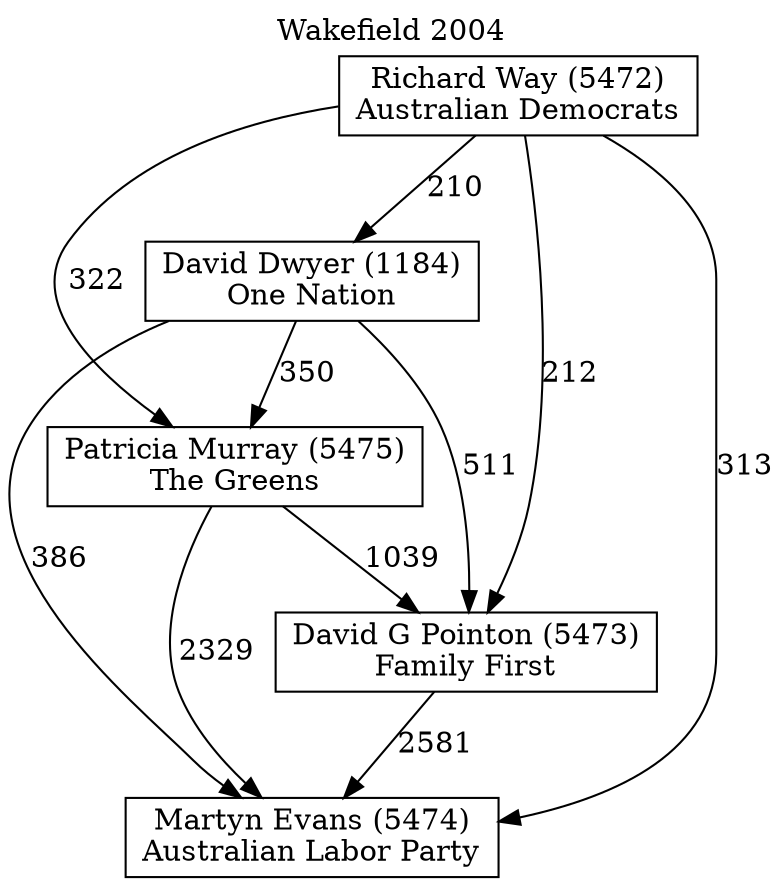 // House preference flow
digraph "Martyn Evans (5474)_Wakefield_2004" {
	graph [label="Wakefield 2004" labelloc=t mclimit=10]
	node [shape=box]
	"Martyn Evans (5474)" [label="Martyn Evans (5474)
Australian Labor Party"]
	"David G Pointon (5473)" [label="David G Pointon (5473)
Family First"]
	"Patricia Murray (5475)" [label="Patricia Murray (5475)
The Greens"]
	"David Dwyer (1184)" [label="David Dwyer (1184)
One Nation"]
	"Richard Way (5472)" [label="Richard Way (5472)
Australian Democrats"]
	"David G Pointon (5473)" -> "Martyn Evans (5474)" [label=2581]
	"Patricia Murray (5475)" -> "David G Pointon (5473)" [label=1039]
	"David Dwyer (1184)" -> "Patricia Murray (5475)" [label=350]
	"Richard Way (5472)" -> "David Dwyer (1184)" [label=210]
	"Patricia Murray (5475)" -> "Martyn Evans (5474)" [label=2329]
	"David Dwyer (1184)" -> "Martyn Evans (5474)" [label=386]
	"Richard Way (5472)" -> "Martyn Evans (5474)" [label=313]
	"Richard Way (5472)" -> "Patricia Murray (5475)" [label=322]
	"David Dwyer (1184)" -> "David G Pointon (5473)" [label=511]
	"Richard Way (5472)" -> "David G Pointon (5473)" [label=212]
}
